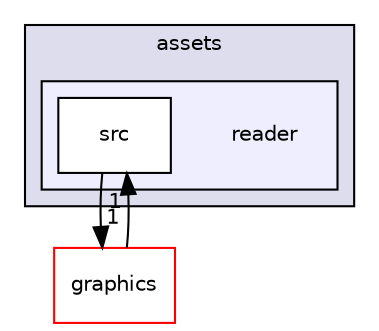 digraph "reader" {
  compound=true
  node [ fontsize="10", fontname="Helvetica"];
  edge [ labelfontsize="10", labelfontname="Helvetica"];
  subgraph clusterdir_c06811b8199beb4c697950829a4c58ec {
    graph [ bgcolor="#ddddee", pencolor="black", label="assets" fontname="Helvetica", fontsize="10", URL="dir_c06811b8199beb4c697950829a4c58ec.html"]
  subgraph clusterdir_d85eafc286aeae2d5a8b6180bc2e9606 {
    graph [ bgcolor="#eeeeff", pencolor="black", label="" URL="dir_d85eafc286aeae2d5a8b6180bc2e9606.html"];
    dir_d85eafc286aeae2d5a8b6180bc2e9606 [shape=plaintext label="reader"];
  dir_88220dca98b5185e400f8aee0995768f [shape=box label="src" fillcolor="white" style="filled" URL="dir_88220dca98b5185e400f8aee0995768f.html"];
  }
  }
  dir_5311ac799357c12e8d6677b53f5ac4d2 [shape=box label="graphics" fillcolor="white" style="filled" color="red" URL="dir_5311ac799357c12e8d6677b53f5ac4d2.html"];
  dir_5311ac799357c12e8d6677b53f5ac4d2->dir_88220dca98b5185e400f8aee0995768f [headlabel="1", labeldistance=1.5 headhref="dir_000001_000009.html"];
  dir_88220dca98b5185e400f8aee0995768f->dir_5311ac799357c12e8d6677b53f5ac4d2 [headlabel="1", labeldistance=1.5 headhref="dir_000009_000001.html"];
}
